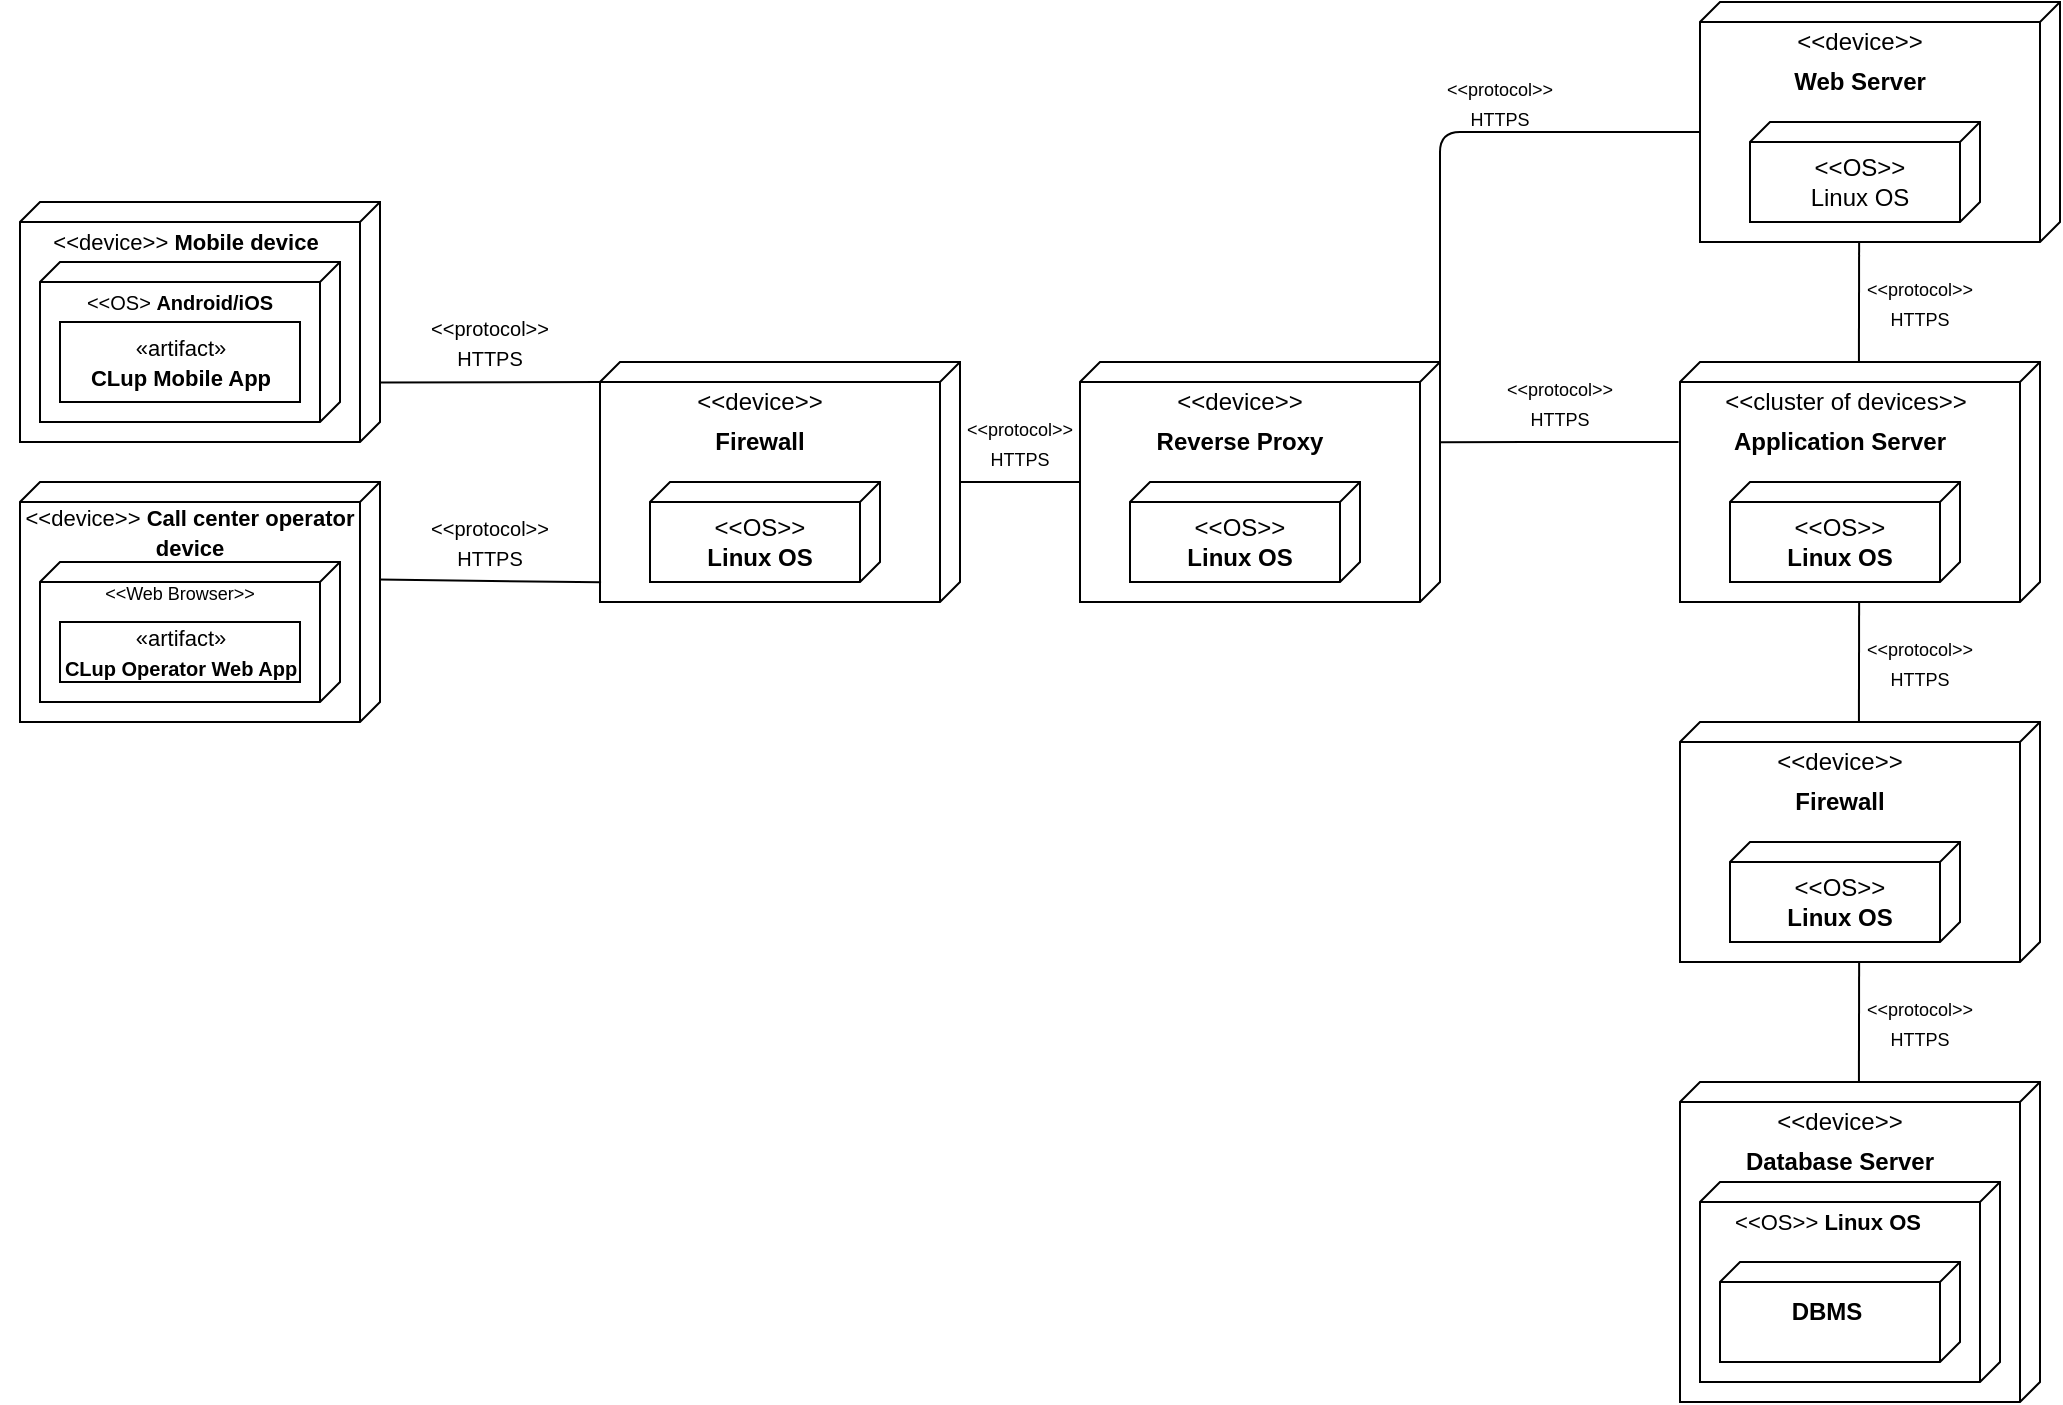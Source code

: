 <mxfile version="14.1.1" type="device"><diagram id="dXI7jRDYHmY9Ha2txUBM" name="Page-1"><mxGraphModel dx="666" dy="327" grid="1" gridSize="10" guides="1" tooltips="1" connect="1" arrows="1" fold="1" page="1" pageScale="1" pageWidth="827" pageHeight="1169" math="0" shadow="0"><root><mxCell id="0"/><mxCell id="1" parent="0"/><mxCell id="OfTTNYPm1iMwxsMjV844-7" value="" style="group" parent="1" vertex="1" connectable="0"><mxGeometry x="40" y="120" width="180" height="120" as="geometry"/></mxCell><mxCell id="OfTTNYPm1iMwxsMjV844-1" value="" style="verticalAlign=top;align=left;spacingTop=8;spacingLeft=2;spacingRight=12;shape=cube;size=10;direction=south;fontStyle=4;html=1;" parent="OfTTNYPm1iMwxsMjV844-7" vertex="1"><mxGeometry width="180" height="120" as="geometry"/></mxCell><mxCell id="OfTTNYPm1iMwxsMjV844-4" value="" style="verticalAlign=top;align=left;spacingTop=8;spacingLeft=2;spacingRight=12;shape=cube;size=10;direction=south;fontStyle=4;html=1;strokeColor=#000000;" parent="OfTTNYPm1iMwxsMjV844-7" vertex="1"><mxGeometry x="10" y="30" width="150" height="80" as="geometry"/></mxCell><mxCell id="OfTTNYPm1iMwxsMjV844-5" value="&lt;font style=&quot;font-size: 10px&quot;&gt;&amp;lt;&amp;lt;OS&amp;gt; &lt;b&gt;Android/iOS&lt;/b&gt;&lt;/font&gt;" style="text;html=1;strokeColor=none;fillColor=none;align=center;verticalAlign=middle;whiteSpace=wrap;rounded=0;" parent="OfTTNYPm1iMwxsMjV844-7" vertex="1"><mxGeometry x="10" y="40" width="140" height="20" as="geometry"/></mxCell><mxCell id="SzB0t_rO3EyMpKQpPgV2-23" value="&lt;font style=&quot;font-size: 11px&quot;&gt;&amp;lt;&amp;lt;device&amp;gt;&amp;gt; &lt;b&gt;Mobile device&lt;/b&gt;&lt;/font&gt;" style="text;html=1;strokeColor=none;fillColor=none;align=center;verticalAlign=middle;whiteSpace=wrap;rounded=0;" vertex="1" parent="OfTTNYPm1iMwxsMjV844-7"><mxGeometry x="7.5" y="10" width="150" height="20" as="geometry"/></mxCell><mxCell id="SzB0t_rO3EyMpKQpPgV2-24" value="&lt;font style=&quot;font-size: 11px&quot;&gt;«artifact»&lt;br&gt;&lt;b&gt;CLup Mobile App&lt;/b&gt;&lt;/font&gt;" style="html=1;" vertex="1" parent="OfTTNYPm1iMwxsMjV844-7"><mxGeometry x="20" y="60" width="120" height="40" as="geometry"/></mxCell><mxCell id="OfTTNYPm1iMwxsMjV844-14" value="" style="group" parent="1" vertex="1" connectable="0"><mxGeometry x="330" y="200" width="180" height="120" as="geometry"/></mxCell><mxCell id="OfTTNYPm1iMwxsMjV844-15" value="" style="verticalAlign=top;align=left;spacingTop=8;spacingLeft=2;spacingRight=12;shape=cube;size=10;direction=south;fontStyle=4;html=1;" parent="OfTTNYPm1iMwxsMjV844-14" vertex="1"><mxGeometry width="180" height="120" as="geometry"/></mxCell><mxCell id="OfTTNYPm1iMwxsMjV844-16" value="&amp;lt;&amp;lt;device&amp;gt;&amp;gt;" style="text;html=1;strokeColor=none;fillColor=none;align=center;verticalAlign=middle;whiteSpace=wrap;rounded=0;" parent="OfTTNYPm1iMwxsMjV844-14" vertex="1"><mxGeometry x="60" y="10" width="40" height="20" as="geometry"/></mxCell><mxCell id="OfTTNYPm1iMwxsMjV844-17" value="&lt;b&gt;Firewall&lt;/b&gt;" style="text;html=1;strokeColor=none;fillColor=none;align=center;verticalAlign=middle;whiteSpace=wrap;rounded=0;" parent="OfTTNYPm1iMwxsMjV844-14" vertex="1"><mxGeometry x="25" y="30" width="110" height="20" as="geometry"/></mxCell><mxCell id="OfTTNYPm1iMwxsMjV844-18" value="" style="verticalAlign=top;align=left;spacingTop=8;spacingLeft=2;spacingRight=12;shape=cube;size=10;direction=south;fontStyle=4;html=1;strokeColor=#000000;" parent="OfTTNYPm1iMwxsMjV844-14" vertex="1"><mxGeometry x="25" y="60" width="115" height="50" as="geometry"/></mxCell><mxCell id="OfTTNYPm1iMwxsMjV844-19" value="&amp;lt;&amp;lt;OS&amp;gt;&amp;gt;&lt;br&gt;&lt;b&gt;Linux OS&lt;/b&gt;" style="text;html=1;strokeColor=none;fillColor=none;align=center;verticalAlign=middle;whiteSpace=wrap;rounded=0;" parent="OfTTNYPm1iMwxsMjV844-14" vertex="1"><mxGeometry x="51.25" y="80" width="57.5" height="20" as="geometry"/></mxCell><mxCell id="OfTTNYPm1iMwxsMjV844-23" value="" style="group" parent="1" vertex="1" connectable="0"><mxGeometry x="220" y="180" width="110" height="20" as="geometry"/></mxCell><mxCell id="OfTTNYPm1iMwxsMjV844-22" value="&lt;font style=&quot;font-size: 10px&quot;&gt;&amp;lt;&amp;lt;protocol&amp;gt;&amp;gt;&lt;br&gt;HTTPS&lt;/font&gt;" style="text;html=1;strokeColor=none;fillColor=none;align=center;verticalAlign=middle;whiteSpace=wrap;rounded=0;" parent="OfTTNYPm1iMwxsMjV844-23" vertex="1"><mxGeometry width="110" height="20" as="geometry"/></mxCell><mxCell id="OfTTNYPm1iMwxsMjV844-25" value="" style="group" parent="1" vertex="1" connectable="0"><mxGeometry x="220" y="280" width="110" height="20" as="geometry"/></mxCell><mxCell id="OfTTNYPm1iMwxsMjV844-21" value="" style="endArrow=none;html=1;entryX=0.918;entryY=0.997;entryDx=0;entryDy=0;entryPerimeter=0;exitX=0.323;exitY=0.003;exitDx=0;exitDy=0;exitPerimeter=0;" parent="OfTTNYPm1iMwxsMjV844-25" target="OfTTNYPm1iMwxsMjV844-15" edge="1"><mxGeometry width="50" height="50" relative="1" as="geometry"><mxPoint x="-0.54" y="28.76" as="sourcePoint"/><mxPoint x="10" y="10" as="targetPoint"/></mxGeometry></mxCell><mxCell id="OfTTNYPm1iMwxsMjV844-24" value="&lt;font style=&quot;font-size: 10px&quot;&gt;&amp;lt;&amp;lt;protocol&amp;gt;&amp;gt;&lt;br&gt;HTTPS&lt;/font&gt;" style="text;html=1;strokeColor=none;fillColor=none;align=center;verticalAlign=middle;whiteSpace=wrap;rounded=0;" parent="OfTTNYPm1iMwxsMjV844-25" vertex="1"><mxGeometry width="110" height="20" as="geometry"/></mxCell><mxCell id="OfTTNYPm1iMwxsMjV844-26" value="" style="group" parent="1" vertex="1" connectable="0"><mxGeometry x="570" y="200" width="180" height="120" as="geometry"/></mxCell><mxCell id="OfTTNYPm1iMwxsMjV844-27" value="" style="verticalAlign=top;align=left;spacingTop=8;spacingLeft=2;spacingRight=12;shape=cube;size=10;direction=south;fontStyle=4;html=1;" parent="OfTTNYPm1iMwxsMjV844-26" vertex="1"><mxGeometry width="180" height="120" as="geometry"/></mxCell><mxCell id="OfTTNYPm1iMwxsMjV844-28" value="&amp;lt;&amp;lt;device&amp;gt;&amp;gt;" style="text;html=1;strokeColor=none;fillColor=none;align=center;verticalAlign=middle;whiteSpace=wrap;rounded=0;" parent="OfTTNYPm1iMwxsMjV844-26" vertex="1"><mxGeometry x="60" y="10" width="40" height="20" as="geometry"/></mxCell><mxCell id="OfTTNYPm1iMwxsMjV844-29" value="&lt;b&gt;Reverse Proxy&lt;/b&gt;" style="text;html=1;strokeColor=none;fillColor=none;align=center;verticalAlign=middle;whiteSpace=wrap;rounded=0;" parent="OfTTNYPm1iMwxsMjV844-26" vertex="1"><mxGeometry x="25" y="30" width="110" height="20" as="geometry"/></mxCell><mxCell id="OfTTNYPm1iMwxsMjV844-30" value="" style="verticalAlign=top;align=left;spacingTop=8;spacingLeft=2;spacingRight=12;shape=cube;size=10;direction=south;fontStyle=4;html=1;strokeColor=#000000;" parent="OfTTNYPm1iMwxsMjV844-26" vertex="1"><mxGeometry x="25" y="60" width="115" height="50" as="geometry"/></mxCell><mxCell id="OfTTNYPm1iMwxsMjV844-31" value="&amp;lt;&amp;lt;OS&amp;gt;&amp;gt;&lt;br&gt;&lt;b&gt;Linux OS&lt;/b&gt;" style="text;html=1;strokeColor=none;fillColor=none;align=center;verticalAlign=middle;whiteSpace=wrap;rounded=0;" parent="OfTTNYPm1iMwxsMjV844-26" vertex="1"><mxGeometry x="51.25" y="80" width="57.5" height="20" as="geometry"/></mxCell><mxCell id="OfTTNYPm1iMwxsMjV844-35" value="" style="group" parent="1" vertex="1" connectable="0"><mxGeometry x="500" y="230" width="80" height="20" as="geometry"/></mxCell><mxCell id="OfTTNYPm1iMwxsMjV844-37" value="&lt;font style=&quot;font-size: 9px&quot;&gt;&amp;lt;&amp;lt;protocol&amp;gt;&amp;gt;&lt;br&gt;HTTPS&lt;/font&gt;" style="text;html=1;strokeColor=none;fillColor=none;align=center;verticalAlign=middle;whiteSpace=wrap;rounded=0;" parent="OfTTNYPm1iMwxsMjV844-35" vertex="1"><mxGeometry width="80" height="20" as="geometry"/></mxCell><mxCell id="OfTTNYPm1iMwxsMjV844-36" value="" style="endArrow=none;html=1;entryX=0.5;entryY=0.999;entryDx=0;entryDy=0;entryPerimeter=0;exitX=0.5;exitY=0.001;exitDx=0;exitDy=0;exitPerimeter=0;" parent="1" source="OfTTNYPm1iMwxsMjV844-15" target="OfTTNYPm1iMwxsMjV844-27" edge="1"><mxGeometry width="50" height="50" relative="1" as="geometry"><mxPoint x="430" y="160" as="sourcePoint"/><mxPoint x="480" y="110" as="targetPoint"/></mxGeometry></mxCell><mxCell id="OfTTNYPm1iMwxsMjV844-38" value="" style="group" parent="1" vertex="1" connectable="0"><mxGeometry x="870" y="200" width="180" height="120" as="geometry"/></mxCell><mxCell id="OfTTNYPm1iMwxsMjV844-39" value="" style="verticalAlign=top;align=left;spacingTop=8;spacingLeft=2;spacingRight=12;shape=cube;size=10;direction=south;fontStyle=4;html=1;" parent="OfTTNYPm1iMwxsMjV844-38" vertex="1"><mxGeometry width="180" height="120" as="geometry"/></mxCell><mxCell id="OfTTNYPm1iMwxsMjV844-40" value="&amp;lt;&amp;lt;cluster of devices&amp;gt;&amp;gt;" style="text;html=1;strokeColor=none;fillColor=none;align=center;verticalAlign=middle;whiteSpace=wrap;rounded=0;" parent="OfTTNYPm1iMwxsMjV844-38" vertex="1"><mxGeometry x="12.5" y="10" width="140" height="20" as="geometry"/></mxCell><mxCell id="OfTTNYPm1iMwxsMjV844-41" value="&lt;b&gt;Application Server&lt;/b&gt;" style="text;html=1;strokeColor=none;fillColor=none;align=center;verticalAlign=middle;whiteSpace=wrap;rounded=0;" parent="OfTTNYPm1iMwxsMjV844-38" vertex="1"><mxGeometry x="25" y="30" width="110" height="20" as="geometry"/></mxCell><mxCell id="OfTTNYPm1iMwxsMjV844-42" value="" style="verticalAlign=top;align=left;spacingTop=8;spacingLeft=2;spacingRight=12;shape=cube;size=10;direction=south;fontStyle=4;html=1;strokeColor=#000000;" parent="OfTTNYPm1iMwxsMjV844-38" vertex="1"><mxGeometry x="25" y="60" width="115" height="50" as="geometry"/></mxCell><mxCell id="OfTTNYPm1iMwxsMjV844-43" value="&amp;lt;&amp;lt;OS&amp;gt;&amp;gt;&lt;br&gt;&lt;b&gt;Linux OS&lt;/b&gt;" style="text;html=1;strokeColor=none;fillColor=none;align=center;verticalAlign=middle;whiteSpace=wrap;rounded=0;" parent="OfTTNYPm1iMwxsMjV844-38" vertex="1"><mxGeometry x="51.25" y="80" width="57.5" height="20" as="geometry"/></mxCell><mxCell id="OfTTNYPm1iMwxsMjV844-44" value="" style="group" parent="1" vertex="1" connectable="0"><mxGeometry x="880" y="20" width="180" height="120" as="geometry"/></mxCell><mxCell id="OfTTNYPm1iMwxsMjV844-45" value="" style="verticalAlign=top;align=left;spacingTop=8;spacingLeft=2;spacingRight=12;shape=cube;size=10;direction=south;fontStyle=4;html=1;" parent="OfTTNYPm1iMwxsMjV844-44" vertex="1"><mxGeometry width="180" height="120" as="geometry"/></mxCell><mxCell id="OfTTNYPm1iMwxsMjV844-46" value="&amp;lt;&amp;lt;device&amp;gt;&amp;gt;" style="text;html=1;strokeColor=none;fillColor=none;align=center;verticalAlign=middle;whiteSpace=wrap;rounded=0;" parent="OfTTNYPm1iMwxsMjV844-44" vertex="1"><mxGeometry x="60" y="10" width="40" height="20" as="geometry"/></mxCell><mxCell id="OfTTNYPm1iMwxsMjV844-47" value="&lt;b&gt;Web Server&lt;/b&gt;" style="text;html=1;strokeColor=none;fillColor=none;align=center;verticalAlign=middle;whiteSpace=wrap;rounded=0;" parent="OfTTNYPm1iMwxsMjV844-44" vertex="1"><mxGeometry x="25" y="30" width="110" height="20" as="geometry"/></mxCell><mxCell id="OfTTNYPm1iMwxsMjV844-48" value="" style="verticalAlign=top;align=left;spacingTop=8;spacingLeft=2;spacingRight=12;shape=cube;size=10;direction=south;fontStyle=4;html=1;strokeColor=#000000;" parent="OfTTNYPm1iMwxsMjV844-44" vertex="1"><mxGeometry x="25" y="60" width="115" height="50" as="geometry"/></mxCell><mxCell id="OfTTNYPm1iMwxsMjV844-49" value="&amp;lt;&amp;lt;OS&amp;gt;&amp;gt;&lt;br&gt;Linux OS" style="text;html=1;strokeColor=none;fillColor=none;align=center;verticalAlign=middle;whiteSpace=wrap;rounded=0;" parent="OfTTNYPm1iMwxsMjV844-44" vertex="1"><mxGeometry x="51.25" y="80" width="57.5" height="20" as="geometry"/></mxCell><mxCell id="OfTTNYPm1iMwxsMjV844-52" value="" style="endArrow=none;html=1;entryX=0;entryY=0;entryDx=65;entryDy=180;entryPerimeter=0;" parent="1" target="OfTTNYPm1iMwxsMjV844-45" edge="1"><mxGeometry width="50" height="50" relative="1" as="geometry"><mxPoint x="750" y="210" as="sourcePoint"/><mxPoint x="800" y="160" as="targetPoint"/><Array as="points"><mxPoint x="750" y="85"/></Array></mxGeometry></mxCell><mxCell id="OfTTNYPm1iMwxsMjV844-53" value="" style="group" parent="1" vertex="1" connectable="0"><mxGeometry x="740" y="60" width="80" height="20" as="geometry"/></mxCell><mxCell id="OfTTNYPm1iMwxsMjV844-54" value="&lt;font style=&quot;font-size: 9px&quot;&gt;&amp;lt;&amp;lt;protocol&amp;gt;&amp;gt;&lt;br&gt;HTTPS&lt;/font&gt;" style="text;html=1;strokeColor=none;fillColor=none;align=center;verticalAlign=middle;whiteSpace=wrap;rounded=0;" parent="OfTTNYPm1iMwxsMjV844-53" vertex="1"><mxGeometry width="80" height="20" as="geometry"/></mxCell><mxCell id="OfTTNYPm1iMwxsMjV844-55" value="" style="endArrow=none;html=1;entryX=0.333;entryY=1.004;entryDx=0;entryDy=0;entryPerimeter=0;exitX=0.334;exitY=-0.001;exitDx=0;exitDy=0;exitPerimeter=0;" parent="1" source="OfTTNYPm1iMwxsMjV844-27" target="OfTTNYPm1iMwxsMjV844-39" edge="1"><mxGeometry width="50" height="50" relative="1" as="geometry"><mxPoint x="751" y="240" as="sourcePoint"/><mxPoint x="800" y="160" as="targetPoint"/></mxGeometry></mxCell><mxCell id="OfTTNYPm1iMwxsMjV844-56" value="&lt;font style=&quot;font-size: 9px&quot;&gt;&amp;lt;&amp;lt;protocol&amp;gt;&amp;gt;&lt;br&gt;HTTPS&lt;/font&gt;" style="text;html=1;strokeColor=none;fillColor=none;align=center;verticalAlign=middle;whiteSpace=wrap;rounded=0;" parent="1" vertex="1"><mxGeometry x="770" y="210" width="80" height="20" as="geometry"/></mxCell><mxCell id="OfTTNYPm1iMwxsMjV844-57" value="" style="endArrow=none;html=1;exitX=1.002;exitY=0.558;exitDx=0;exitDy=0;exitPerimeter=0;entryX=-0.002;entryY=0.503;entryDx=0;entryDy=0;entryPerimeter=0;" parent="1" source="OfTTNYPm1iMwxsMjV844-45" target="OfTTNYPm1iMwxsMjV844-39" edge="1"><mxGeometry width="50" height="50" relative="1" as="geometry"><mxPoint x="740" y="280" as="sourcePoint"/><mxPoint x="790" y="230" as="targetPoint"/></mxGeometry></mxCell><mxCell id="OfTTNYPm1iMwxsMjV844-58" value="&lt;font style=&quot;font-size: 9px&quot;&gt;&amp;lt;&amp;lt;protocol&amp;gt;&amp;gt;&lt;br&gt;HTTPS&lt;/font&gt;" style="text;html=1;strokeColor=none;fillColor=none;align=center;verticalAlign=middle;whiteSpace=wrap;rounded=0;" parent="1" vertex="1"><mxGeometry x="950" y="160" width="80" height="20" as="geometry"/></mxCell><mxCell id="SzB0t_rO3EyMpKQpPgV2-1" value="" style="group" vertex="1" connectable="0" parent="1"><mxGeometry x="870" y="380" width="180" height="120" as="geometry"/></mxCell><mxCell id="SzB0t_rO3EyMpKQpPgV2-2" value="" style="verticalAlign=top;align=left;spacingTop=8;spacingLeft=2;spacingRight=12;shape=cube;size=10;direction=south;fontStyle=4;html=1;" vertex="1" parent="SzB0t_rO3EyMpKQpPgV2-1"><mxGeometry width="180" height="120" as="geometry"/></mxCell><mxCell id="SzB0t_rO3EyMpKQpPgV2-3" value="&amp;lt;&amp;lt;device&amp;gt;&amp;gt;" style="text;html=1;strokeColor=none;fillColor=none;align=center;verticalAlign=middle;whiteSpace=wrap;rounded=0;" vertex="1" parent="SzB0t_rO3EyMpKQpPgV2-1"><mxGeometry x="60" y="10" width="40" height="20" as="geometry"/></mxCell><mxCell id="SzB0t_rO3EyMpKQpPgV2-4" value="&lt;b&gt;Firewall&lt;/b&gt;" style="text;html=1;strokeColor=none;fillColor=none;align=center;verticalAlign=middle;whiteSpace=wrap;rounded=0;" vertex="1" parent="SzB0t_rO3EyMpKQpPgV2-1"><mxGeometry x="25" y="30" width="110" height="20" as="geometry"/></mxCell><mxCell id="SzB0t_rO3EyMpKQpPgV2-5" value="" style="verticalAlign=top;align=left;spacingTop=8;spacingLeft=2;spacingRight=12;shape=cube;size=10;direction=south;fontStyle=4;html=1;strokeColor=#000000;" vertex="1" parent="SzB0t_rO3EyMpKQpPgV2-1"><mxGeometry x="25" y="60" width="115" height="50" as="geometry"/></mxCell><mxCell id="SzB0t_rO3EyMpKQpPgV2-6" value="&amp;lt;&amp;lt;OS&amp;gt;&amp;gt;&lt;br&gt;&lt;b&gt;Linux OS&lt;/b&gt;" style="text;html=1;strokeColor=none;fillColor=none;align=center;verticalAlign=middle;whiteSpace=wrap;rounded=0;" vertex="1" parent="SzB0t_rO3EyMpKQpPgV2-1"><mxGeometry x="51.25" y="80" width="57.5" height="20" as="geometry"/></mxCell><mxCell id="SzB0t_rO3EyMpKQpPgV2-7" value="" style="endArrow=none;html=1;exitX=1.002;exitY=0.558;exitDx=0;exitDy=0;exitPerimeter=0;entryX=-0.002;entryY=0.503;entryDx=0;entryDy=0;entryPerimeter=0;" edge="1" parent="1"><mxGeometry width="50" height="50" relative="1" as="geometry"><mxPoint x="959.56" y="320" as="sourcePoint"/><mxPoint x="959.46" y="379.52" as="targetPoint"/></mxGeometry></mxCell><mxCell id="SzB0t_rO3EyMpKQpPgV2-8" value="&lt;font style=&quot;font-size: 9px&quot;&gt;&amp;lt;&amp;lt;protocol&amp;gt;&amp;gt;&lt;br&gt;HTTPS&lt;/font&gt;" style="text;html=1;strokeColor=none;fillColor=none;align=center;verticalAlign=middle;whiteSpace=wrap;rounded=0;" vertex="1" parent="1"><mxGeometry x="950" y="339.76" width="80" height="20" as="geometry"/></mxCell><mxCell id="SzB0t_rO3EyMpKQpPgV2-9" value="" style="group" vertex="1" connectable="0" parent="1"><mxGeometry x="870" y="560" width="180" height="160" as="geometry"/></mxCell><mxCell id="SzB0t_rO3EyMpKQpPgV2-10" value="" style="verticalAlign=top;align=left;spacingTop=8;spacingLeft=2;spacingRight=12;shape=cube;size=10;direction=south;fontStyle=4;html=1;" vertex="1" parent="SzB0t_rO3EyMpKQpPgV2-9"><mxGeometry width="180" height="160" as="geometry"/></mxCell><mxCell id="SzB0t_rO3EyMpKQpPgV2-11" value="&amp;lt;&amp;lt;device&amp;gt;&amp;gt;" style="text;html=1;strokeColor=none;fillColor=none;align=center;verticalAlign=middle;whiteSpace=wrap;rounded=0;" vertex="1" parent="SzB0t_rO3EyMpKQpPgV2-9"><mxGeometry x="60" y="10" width="40" height="20" as="geometry"/></mxCell><mxCell id="SzB0t_rO3EyMpKQpPgV2-12" value="&lt;b&gt;Database Server&lt;/b&gt;" style="text;html=1;strokeColor=none;fillColor=none;align=center;verticalAlign=middle;whiteSpace=wrap;rounded=0;" vertex="1" parent="SzB0t_rO3EyMpKQpPgV2-9"><mxGeometry x="25" y="30" width="110" height="20" as="geometry"/></mxCell><mxCell id="SzB0t_rO3EyMpKQpPgV2-13" value="" style="verticalAlign=top;align=left;spacingTop=8;spacingLeft=2;spacingRight=12;shape=cube;size=10;direction=south;fontStyle=4;html=1;strokeColor=#000000;" vertex="1" parent="SzB0t_rO3EyMpKQpPgV2-9"><mxGeometry x="10" y="50" width="150" height="100" as="geometry"/></mxCell><mxCell id="SzB0t_rO3EyMpKQpPgV2-14" value="&lt;font style=&quot;font-size: 11px&quot;&gt;&amp;lt;&amp;lt;OS&amp;gt;&amp;gt; &lt;b&gt;Linux OS&lt;/b&gt;&lt;/font&gt;" style="text;html=1;strokeColor=none;fillColor=none;align=center;verticalAlign=middle;whiteSpace=wrap;rounded=0;" vertex="1" parent="SzB0t_rO3EyMpKQpPgV2-9"><mxGeometry y="60" width="148" height="20" as="geometry"/></mxCell><mxCell id="SzB0t_rO3EyMpKQpPgV2-19" value="" style="group" vertex="1" connectable="0" parent="SzB0t_rO3EyMpKQpPgV2-9"><mxGeometry x="20" y="90" width="120" height="50" as="geometry"/></mxCell><mxCell id="SzB0t_rO3EyMpKQpPgV2-17" value="" style="verticalAlign=top;align=left;spacingTop=8;spacingLeft=2;spacingRight=12;shape=cube;size=10;direction=south;fontStyle=4;html=1;" vertex="1" parent="SzB0t_rO3EyMpKQpPgV2-19"><mxGeometry width="120" height="50" as="geometry"/></mxCell><mxCell id="SzB0t_rO3EyMpKQpPgV2-18" value="&lt;b&gt;DBMS&lt;/b&gt;" style="text;html=1;strokeColor=none;fillColor=none;align=center;verticalAlign=middle;whiteSpace=wrap;rounded=0;" vertex="1" parent="SzB0t_rO3EyMpKQpPgV2-19"><mxGeometry x="26.667" y="16.667" width="53.333" height="16.667" as="geometry"/></mxCell><mxCell id="SzB0t_rO3EyMpKQpPgV2-15" value="" style="endArrow=none;html=1;exitX=1.002;exitY=0.558;exitDx=0;exitDy=0;exitPerimeter=0;entryX=-0.002;entryY=0.503;entryDx=0;entryDy=0;entryPerimeter=0;" edge="1" parent="1"><mxGeometry width="50" height="50" relative="1" as="geometry"><mxPoint x="959.56" y="500" as="sourcePoint"/><mxPoint x="959.46" y="559.52" as="targetPoint"/></mxGeometry></mxCell><mxCell id="SzB0t_rO3EyMpKQpPgV2-16" value="&lt;font style=&quot;font-size: 9px&quot;&gt;&amp;lt;&amp;lt;protocol&amp;gt;&amp;gt;&lt;br&gt;HTTPS&lt;/font&gt;" style="text;html=1;strokeColor=none;fillColor=none;align=center;verticalAlign=middle;whiteSpace=wrap;rounded=0;" vertex="1" parent="1"><mxGeometry x="950" y="519.76" width="80" height="20" as="geometry"/></mxCell><mxCell id="OfTTNYPm1iMwxsMjV844-20" value="" style="endArrow=none;html=1;entryX=0;entryY=0;entryDx=10;entryDy=180;entryPerimeter=0;exitX=0.752;exitY=-0.001;exitDx=0;exitDy=0;exitPerimeter=0;" parent="1" source="OfTTNYPm1iMwxsMjV844-1" target="OfTTNYPm1iMwxsMjV844-15" edge="1"><mxGeometry width="50" height="50" relative="1" as="geometry"><mxPoint x="230" y="210" as="sourcePoint"/><mxPoint x="190" y="350" as="targetPoint"/></mxGeometry></mxCell><mxCell id="SzB0t_rO3EyMpKQpPgV2-25" value="" style="group" vertex="1" connectable="0" parent="1"><mxGeometry x="40" y="260" width="180" height="120" as="geometry"/></mxCell><mxCell id="SzB0t_rO3EyMpKQpPgV2-26" value="" style="verticalAlign=top;align=left;spacingTop=8;spacingLeft=2;spacingRight=12;shape=cube;size=10;direction=south;fontStyle=4;html=1;" vertex="1" parent="SzB0t_rO3EyMpKQpPgV2-25"><mxGeometry width="180" height="120" as="geometry"/></mxCell><mxCell id="SzB0t_rO3EyMpKQpPgV2-27" value="" style="verticalAlign=top;align=left;spacingTop=8;spacingLeft=2;spacingRight=12;shape=cube;size=10;direction=south;fontStyle=4;html=1;strokeColor=#000000;" vertex="1" parent="SzB0t_rO3EyMpKQpPgV2-25"><mxGeometry x="10" y="40" width="150" height="70" as="geometry"/></mxCell><mxCell id="SzB0t_rO3EyMpKQpPgV2-28" value="&lt;font style=&quot;font-size: 9px&quot;&gt;&amp;lt;&amp;lt;Web Browser&amp;gt;&amp;gt;&lt;/font&gt;" style="text;html=1;strokeColor=none;fillColor=none;align=center;verticalAlign=middle;whiteSpace=wrap;rounded=0;" vertex="1" parent="SzB0t_rO3EyMpKQpPgV2-25"><mxGeometry x="10" y="50" width="140" height="10" as="geometry"/></mxCell><mxCell id="SzB0t_rO3EyMpKQpPgV2-29" value="&lt;font style=&quot;font-size: 11px&quot;&gt;&amp;lt;&amp;lt;device&amp;gt;&amp;gt; &lt;b&gt;Call center operator device&lt;/b&gt;&lt;/font&gt;" style="text;html=1;strokeColor=none;fillColor=none;align=center;verticalAlign=middle;whiteSpace=wrap;rounded=0;" vertex="1" parent="SzB0t_rO3EyMpKQpPgV2-25"><mxGeometry x="-10" y="20" width="190" height="10" as="geometry"/></mxCell><mxCell id="SzB0t_rO3EyMpKQpPgV2-30" value="&lt;font&gt;&lt;span style=&quot;font-size: 11px&quot;&gt;«artifact»&lt;/span&gt;&lt;br&gt;&lt;b&gt;&lt;font style=&quot;font-size: 10px&quot;&gt;CLup Operator Web App&lt;/font&gt;&lt;/b&gt;&lt;/font&gt;" style="html=1;" vertex="1" parent="SzB0t_rO3EyMpKQpPgV2-25"><mxGeometry x="20" y="70" width="120" height="30" as="geometry"/></mxCell></root></mxGraphModel></diagram></mxfile>